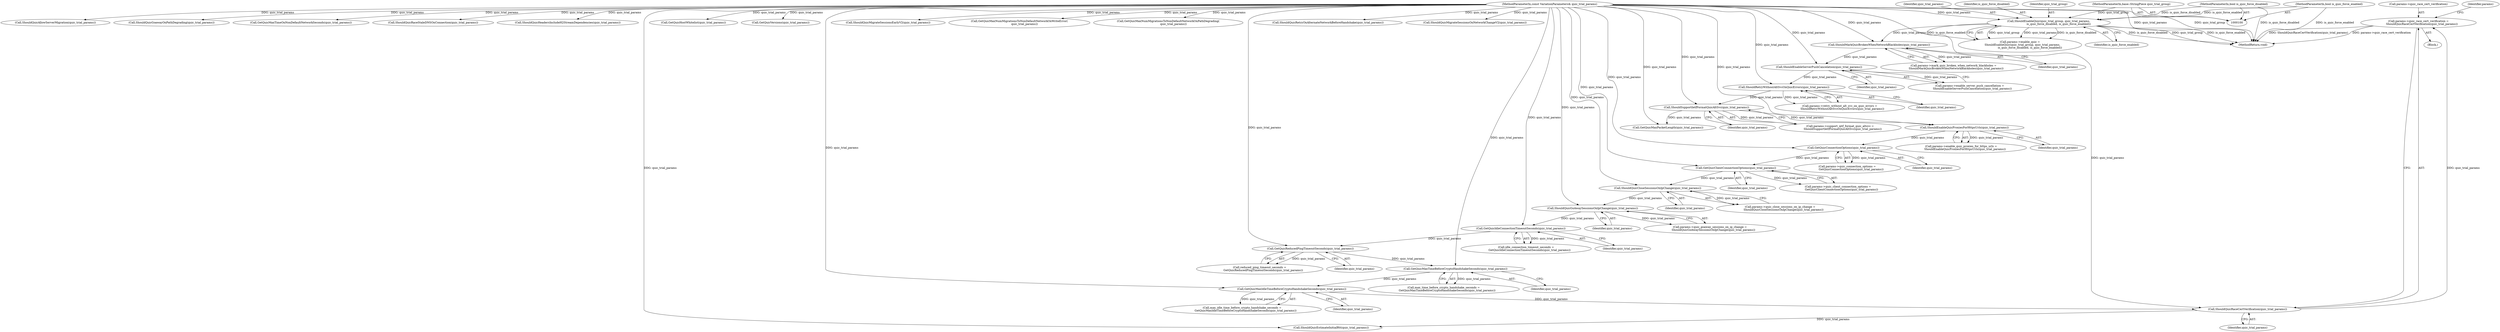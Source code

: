 digraph "0_Chrome_fd2335678e96c34d14f4b20f0d9613dfbd1ccdb4@pointer" {
"1000240" [label="(Call,params->quic_race_cert_verification =\n        ShouldQuicRaceCertVerification(quic_trial_params))"];
"1000244" [label="(Call,ShouldQuicRaceCertVerification(quic_trial_params))"];
"1000228" [label="(Call,GetQuicMaxIdleTimeBeforeCryptoHandshakeSeconds(quic_trial_params))"];
"1000213" [label="(Call,GetQuicMaxTimeBeforeCryptoHandshakeSeconds(quic_trial_params))"];
"1000194" [label="(Call,GetQuicReducedPingTimeoutSeconds(quic_trial_params))"];
"1000179" [label="(Call,GetQuicIdleConnectionTimeoutSeconds(quic_trial_params))"];
"1000174" [label="(Call,ShouldQuicGoAwaySessionsOnIpChange(quic_trial_params))"];
"1000168" [label="(Call,ShouldQuicCloseSessionsOnIpChange(quic_trial_params))"];
"1000162" [label="(Call,GetQuicClientConnectionOptions(quic_trial_params))"];
"1000156" [label="(Call,GetQuicConnectionOptions(quic_trial_params))"];
"1000150" [label="(Call,ShouldEnableQuicProxiesForHttpsUrls(quic_trial_params))"];
"1000139" [label="(Call,ShouldSupportIetfFormatQuicAltSvc(quic_trial_params))"];
"1000133" [label="(Call,ShouldRetryWithoutAltSvcOnQuicErrors(quic_trial_params))"];
"1000127" [label="(Call,ShouldEnableServerPushCancelation(quic_trial_params))"];
"1000121" [label="(Call,ShouldMarkQuicBrokenWhenNetworkBlackholes(quic_trial_params))"];
"1000112" [label="(Call,ShouldEnableQuic(quic_trial_group, quic_trial_params,\n                       is_quic_force_disabled, is_quic_force_enabled))"];
"1000101" [label="(MethodParameterIn,base::StringPiece quic_trial_group)"];
"1000102" [label="(MethodParameterIn,const VariationParameters& quic_trial_params)"];
"1000103" [label="(MethodParameterIn,bool is_quic_force_disabled)"];
"1000104" [label="(MethodParameterIn,bool is_quic_force_enabled)"];
"1000133" [label="(Call,ShouldRetryWithoutAltSvcOnQuicErrors(quic_trial_params))"];
"1000116" [label="(Identifier,is_quic_force_enabled)"];
"1000177" [label="(Call,idle_connection_timeout_seconds =\n        GetQuicIdleConnectionTimeoutSeconds(quic_trial_params))"];
"1000241" [label="(Call,params->quic_race_cert_verification)"];
"1000194" [label="(Call,GetQuicReducedPingTimeoutSeconds(quic_trial_params))"];
"1000338" [label="(Call,ShouldQuicAllowServerMigration(quic_trial_params))"];
"1000192" [label="(Call,reduced_ping_timeout_seconds =\n        GetQuicReducedPingTimeoutSeconds(quic_trial_params))"];
"1000226" [label="(Call,max_idle_time_before_crypto_handshake_seconds =\n        GetQuicMaxIdleTimeBeforeCryptoHandshakeSeconds(quic_trial_params))"];
"1000156" [label="(Call,GetQuicConnectionOptions(quic_trial_params))"];
"1000114" [label="(Identifier,quic_trial_params)"];
"1000280" [label="(Call,ShouldQuicGoawayOnPathDegrading(quic_trial_params))"];
"1000128" [label="(Identifier,quic_trial_params)"];
"1000291" [label="(Call,GetQuicMaxTimeOnNonDefaultNetworkSeconds(quic_trial_params))"];
"1000168" [label="(Call,ShouldQuicCloseSessionsOnIpChange(quic_trial_params))"];
"1000150" [label="(Call,ShouldEnableQuicProxiesForHttpsUrls(quic_trial_params))"];
"1000134" [label="(Identifier,quic_trial_params)"];
"1000123" [label="(Call,params->enable_server_push_cancellation =\n      ShouldEnableServerPushCancelation(quic_trial_params))"];
"1000195" [label="(Identifier,quic_trial_params)"];
"1000286" [label="(Call,ShouldQuicRaceStaleDNSOnConnection(quic_trial_params))"];
"1000152" [label="(Call,params->quic_connection_options =\n         GetQuicConnectionOptions(quic_trial_params))"];
"1000115" [label="(Identifier,is_quic_force_disabled)"];
"1000164" [label="(Call,params->quic_close_sessions_on_ip_change =\n        ShouldQuicCloseSessionsOnIpChange(quic_trial_params))"];
"1000174" [label="(Call,ShouldQuicGoAwaySessionsOnIpChange(quic_trial_params))"];
"1000140" [label="(Identifier,quic_trial_params)"];
"1000162" [label="(Call,GetQuicClientConnectionOptions(quic_trial_params))"];
"1000256" [label="(Call,ShouldQuicHeadersIncludeH2StreamDependencies(quic_trial_params))"];
"1000250" [label="(Call,ShouldQuicEstimateInitialRtt(quic_trial_params))"];
"1000145" [label="(Block,)"];
"1000211" [label="(Call,max_time_before_crypto_handshake_seconds =\n        GetQuicMaxTimeBeforeCryptoHandshakeSeconds(quic_trial_params))"];
"1000240" [label="(Call,params->quic_race_cert_verification =\n        ShouldQuicRaceCertVerification(quic_trial_params))"];
"1000214" [label="(Identifier,quic_trial_params)"];
"1000157" [label="(Identifier,quic_trial_params)"];
"1000129" [label="(Call,params->retry_without_alt_svc_on_quic_errors =\n      ShouldRetryWithoutAltSvcOnQuicErrors(quic_trial_params))"];
"1000127" [label="(Call,ShouldEnableServerPushCancelation(quic_trial_params))"];
"1000108" [label="(Call,params->enable_quic =\n      ShouldEnableQuic(quic_trial_group, quic_trial_params,\n                       is_quic_force_disabled, is_quic_force_enabled))"];
"1000344" [label="(Call,GetQuicHostWhitelist(quic_trial_params))"];
"1000229" [label="(Identifier,quic_trial_params)"];
"1000369" [label="(Call,GetQuicVersions(quic_trial_params))"];
"1000248" [label="(Identifier,params)"];
"1000117" [label="(Call,params->mark_quic_broken_when_network_blackholes =\n      ShouldMarkQuicBrokenWhenNetworkBlackholes(quic_trial_params))"];
"1000244" [label="(Call,ShouldQuicRaceCertVerification(quic_trial_params))"];
"1000213" [label="(Call,GetQuicMaxTimeBeforeCryptoHandshakeSeconds(quic_trial_params))"];
"1000170" [label="(Call,params->quic_goaway_sessions_on_ip_change =\n        ShouldQuicGoAwaySessionsOnIpChange(quic_trial_params))"];
"1000135" [label="(Call,params->support_ietf_format_quic_altsvc =\n      ShouldSupportIetfFormatQuicAltSvc(quic_trial_params))"];
"1000146" [label="(Call,params->enable_quic_proxies_for_https_urls =\n         ShouldEnableQuicProxiesForHttpsUrls(quic_trial_params))"];
"1000121" [label="(Call,ShouldMarkQuicBrokenWhenNetworkBlackholes(quic_trial_params))"];
"1000112" [label="(Call,ShouldEnableQuic(quic_trial_group, quic_trial_params,\n                       is_quic_force_disabled, is_quic_force_enabled))"];
"1000103" [label="(MethodParameterIn,bool is_quic_force_disabled)"];
"1000101" [label="(MethodParameterIn,base::StringPiece quic_trial_group)"];
"1000139" [label="(Call,ShouldSupportIetfFormatQuicAltSvc(quic_trial_params))"];
"1000245" [label="(Identifier,quic_trial_params)"];
"1000175" [label="(Identifier,quic_trial_params)"];
"1000158" [label="(Call,params->quic_client_connection_options =\n        GetQuicClientConnectionOptions(quic_trial_params))"];
"1000180" [label="(Identifier,quic_trial_params)"];
"1000102" [label="(MethodParameterIn,const VariationParameters& quic_trial_params)"];
"1000228" [label="(Call,GetQuicMaxIdleTimeBeforeCryptoHandshakeSeconds(quic_trial_params))"];
"1000163" [label="(Identifier,quic_trial_params)"];
"1000349" [label="(Call,GetQuicMaxPacketLength(quic_trial_params))"];
"1000113" [label="(Identifier,quic_trial_group)"];
"1000268" [label="(Call,ShouldQuicMigrateSessionsEarlyV2(quic_trial_params))"];
"1000122" [label="(Identifier,quic_trial_params)"];
"1000307" [label="(Call,GetQuicMaxNumMigrationsToNonDefaultNetworkOnWriteError(\n            quic_trial_params))"];
"1000179" [label="(Call,GetQuicIdleConnectionTimeoutSeconds(quic_trial_params))"];
"1000322" [label="(Call,GetQuicMaxNumMigrationsToNonDefaultNetworkOnPathDegrading(\n            quic_trial_params))"];
"1000104" [label="(MethodParameterIn,bool is_quic_force_enabled)"];
"1000151" [label="(Identifier,quic_trial_params)"];
"1000379" [label="(MethodReturn,void)"];
"1000274" [label="(Call,ShouldQuicRetryOnAlternateNetworkBeforeHandshake(quic_trial_params))"];
"1000262" [label="(Call,ShouldQuicMigrateSessionsOnNetworkChangeV2(quic_trial_params))"];
"1000169" [label="(Identifier,quic_trial_params)"];
"1000240" -> "1000145"  [label="AST: "];
"1000240" -> "1000244"  [label="CFG: "];
"1000241" -> "1000240"  [label="AST: "];
"1000244" -> "1000240"  [label="AST: "];
"1000248" -> "1000240"  [label="CFG: "];
"1000240" -> "1000379"  [label="DDG: ShouldQuicRaceCertVerification(quic_trial_params)"];
"1000240" -> "1000379"  [label="DDG: params->quic_race_cert_verification"];
"1000244" -> "1000240"  [label="DDG: quic_trial_params"];
"1000244" -> "1000245"  [label="CFG: "];
"1000245" -> "1000244"  [label="AST: "];
"1000228" -> "1000244"  [label="DDG: quic_trial_params"];
"1000102" -> "1000244"  [label="DDG: quic_trial_params"];
"1000244" -> "1000250"  [label="DDG: quic_trial_params"];
"1000228" -> "1000226"  [label="AST: "];
"1000228" -> "1000229"  [label="CFG: "];
"1000229" -> "1000228"  [label="AST: "];
"1000226" -> "1000228"  [label="CFG: "];
"1000228" -> "1000226"  [label="DDG: quic_trial_params"];
"1000213" -> "1000228"  [label="DDG: quic_trial_params"];
"1000102" -> "1000228"  [label="DDG: quic_trial_params"];
"1000213" -> "1000211"  [label="AST: "];
"1000213" -> "1000214"  [label="CFG: "];
"1000214" -> "1000213"  [label="AST: "];
"1000211" -> "1000213"  [label="CFG: "];
"1000213" -> "1000211"  [label="DDG: quic_trial_params"];
"1000194" -> "1000213"  [label="DDG: quic_trial_params"];
"1000102" -> "1000213"  [label="DDG: quic_trial_params"];
"1000194" -> "1000192"  [label="AST: "];
"1000194" -> "1000195"  [label="CFG: "];
"1000195" -> "1000194"  [label="AST: "];
"1000192" -> "1000194"  [label="CFG: "];
"1000194" -> "1000192"  [label="DDG: quic_trial_params"];
"1000179" -> "1000194"  [label="DDG: quic_trial_params"];
"1000102" -> "1000194"  [label="DDG: quic_trial_params"];
"1000179" -> "1000177"  [label="AST: "];
"1000179" -> "1000180"  [label="CFG: "];
"1000180" -> "1000179"  [label="AST: "];
"1000177" -> "1000179"  [label="CFG: "];
"1000179" -> "1000177"  [label="DDG: quic_trial_params"];
"1000174" -> "1000179"  [label="DDG: quic_trial_params"];
"1000102" -> "1000179"  [label="DDG: quic_trial_params"];
"1000174" -> "1000170"  [label="AST: "];
"1000174" -> "1000175"  [label="CFG: "];
"1000175" -> "1000174"  [label="AST: "];
"1000170" -> "1000174"  [label="CFG: "];
"1000174" -> "1000170"  [label="DDG: quic_trial_params"];
"1000168" -> "1000174"  [label="DDG: quic_trial_params"];
"1000102" -> "1000174"  [label="DDG: quic_trial_params"];
"1000168" -> "1000164"  [label="AST: "];
"1000168" -> "1000169"  [label="CFG: "];
"1000169" -> "1000168"  [label="AST: "];
"1000164" -> "1000168"  [label="CFG: "];
"1000168" -> "1000164"  [label="DDG: quic_trial_params"];
"1000162" -> "1000168"  [label="DDG: quic_trial_params"];
"1000102" -> "1000168"  [label="DDG: quic_trial_params"];
"1000162" -> "1000158"  [label="AST: "];
"1000162" -> "1000163"  [label="CFG: "];
"1000163" -> "1000162"  [label="AST: "];
"1000158" -> "1000162"  [label="CFG: "];
"1000162" -> "1000158"  [label="DDG: quic_trial_params"];
"1000156" -> "1000162"  [label="DDG: quic_trial_params"];
"1000102" -> "1000162"  [label="DDG: quic_trial_params"];
"1000156" -> "1000152"  [label="AST: "];
"1000156" -> "1000157"  [label="CFG: "];
"1000157" -> "1000156"  [label="AST: "];
"1000152" -> "1000156"  [label="CFG: "];
"1000156" -> "1000152"  [label="DDG: quic_trial_params"];
"1000150" -> "1000156"  [label="DDG: quic_trial_params"];
"1000102" -> "1000156"  [label="DDG: quic_trial_params"];
"1000150" -> "1000146"  [label="AST: "];
"1000150" -> "1000151"  [label="CFG: "];
"1000151" -> "1000150"  [label="AST: "];
"1000146" -> "1000150"  [label="CFG: "];
"1000150" -> "1000146"  [label="DDG: quic_trial_params"];
"1000139" -> "1000150"  [label="DDG: quic_trial_params"];
"1000102" -> "1000150"  [label="DDG: quic_trial_params"];
"1000139" -> "1000135"  [label="AST: "];
"1000139" -> "1000140"  [label="CFG: "];
"1000140" -> "1000139"  [label="AST: "];
"1000135" -> "1000139"  [label="CFG: "];
"1000139" -> "1000135"  [label="DDG: quic_trial_params"];
"1000133" -> "1000139"  [label="DDG: quic_trial_params"];
"1000102" -> "1000139"  [label="DDG: quic_trial_params"];
"1000139" -> "1000349"  [label="DDG: quic_trial_params"];
"1000133" -> "1000129"  [label="AST: "];
"1000133" -> "1000134"  [label="CFG: "];
"1000134" -> "1000133"  [label="AST: "];
"1000129" -> "1000133"  [label="CFG: "];
"1000133" -> "1000129"  [label="DDG: quic_trial_params"];
"1000127" -> "1000133"  [label="DDG: quic_trial_params"];
"1000102" -> "1000133"  [label="DDG: quic_trial_params"];
"1000127" -> "1000123"  [label="AST: "];
"1000127" -> "1000128"  [label="CFG: "];
"1000128" -> "1000127"  [label="AST: "];
"1000123" -> "1000127"  [label="CFG: "];
"1000127" -> "1000123"  [label="DDG: quic_trial_params"];
"1000121" -> "1000127"  [label="DDG: quic_trial_params"];
"1000102" -> "1000127"  [label="DDG: quic_trial_params"];
"1000121" -> "1000117"  [label="AST: "];
"1000121" -> "1000122"  [label="CFG: "];
"1000122" -> "1000121"  [label="AST: "];
"1000117" -> "1000121"  [label="CFG: "];
"1000121" -> "1000117"  [label="DDG: quic_trial_params"];
"1000112" -> "1000121"  [label="DDG: quic_trial_params"];
"1000102" -> "1000121"  [label="DDG: quic_trial_params"];
"1000112" -> "1000108"  [label="AST: "];
"1000112" -> "1000116"  [label="CFG: "];
"1000113" -> "1000112"  [label="AST: "];
"1000114" -> "1000112"  [label="AST: "];
"1000115" -> "1000112"  [label="AST: "];
"1000116" -> "1000112"  [label="AST: "];
"1000108" -> "1000112"  [label="CFG: "];
"1000112" -> "1000379"  [label="DDG: is_quic_force_disabled"];
"1000112" -> "1000379"  [label="DDG: quic_trial_group"];
"1000112" -> "1000379"  [label="DDG: is_quic_force_enabled"];
"1000112" -> "1000108"  [label="DDG: quic_trial_group"];
"1000112" -> "1000108"  [label="DDG: quic_trial_params"];
"1000112" -> "1000108"  [label="DDG: is_quic_force_disabled"];
"1000112" -> "1000108"  [label="DDG: is_quic_force_enabled"];
"1000101" -> "1000112"  [label="DDG: quic_trial_group"];
"1000102" -> "1000112"  [label="DDG: quic_trial_params"];
"1000103" -> "1000112"  [label="DDG: is_quic_force_disabled"];
"1000104" -> "1000112"  [label="DDG: is_quic_force_enabled"];
"1000101" -> "1000100"  [label="AST: "];
"1000101" -> "1000379"  [label="DDG: quic_trial_group"];
"1000102" -> "1000100"  [label="AST: "];
"1000102" -> "1000379"  [label="DDG: quic_trial_params"];
"1000102" -> "1000250"  [label="DDG: quic_trial_params"];
"1000102" -> "1000256"  [label="DDG: quic_trial_params"];
"1000102" -> "1000262"  [label="DDG: quic_trial_params"];
"1000102" -> "1000268"  [label="DDG: quic_trial_params"];
"1000102" -> "1000274"  [label="DDG: quic_trial_params"];
"1000102" -> "1000280"  [label="DDG: quic_trial_params"];
"1000102" -> "1000286"  [label="DDG: quic_trial_params"];
"1000102" -> "1000291"  [label="DDG: quic_trial_params"];
"1000102" -> "1000307"  [label="DDG: quic_trial_params"];
"1000102" -> "1000322"  [label="DDG: quic_trial_params"];
"1000102" -> "1000338"  [label="DDG: quic_trial_params"];
"1000102" -> "1000344"  [label="DDG: quic_trial_params"];
"1000102" -> "1000349"  [label="DDG: quic_trial_params"];
"1000102" -> "1000369"  [label="DDG: quic_trial_params"];
"1000103" -> "1000100"  [label="AST: "];
"1000103" -> "1000379"  [label="DDG: is_quic_force_disabled"];
"1000104" -> "1000100"  [label="AST: "];
"1000104" -> "1000379"  [label="DDG: is_quic_force_enabled"];
}

